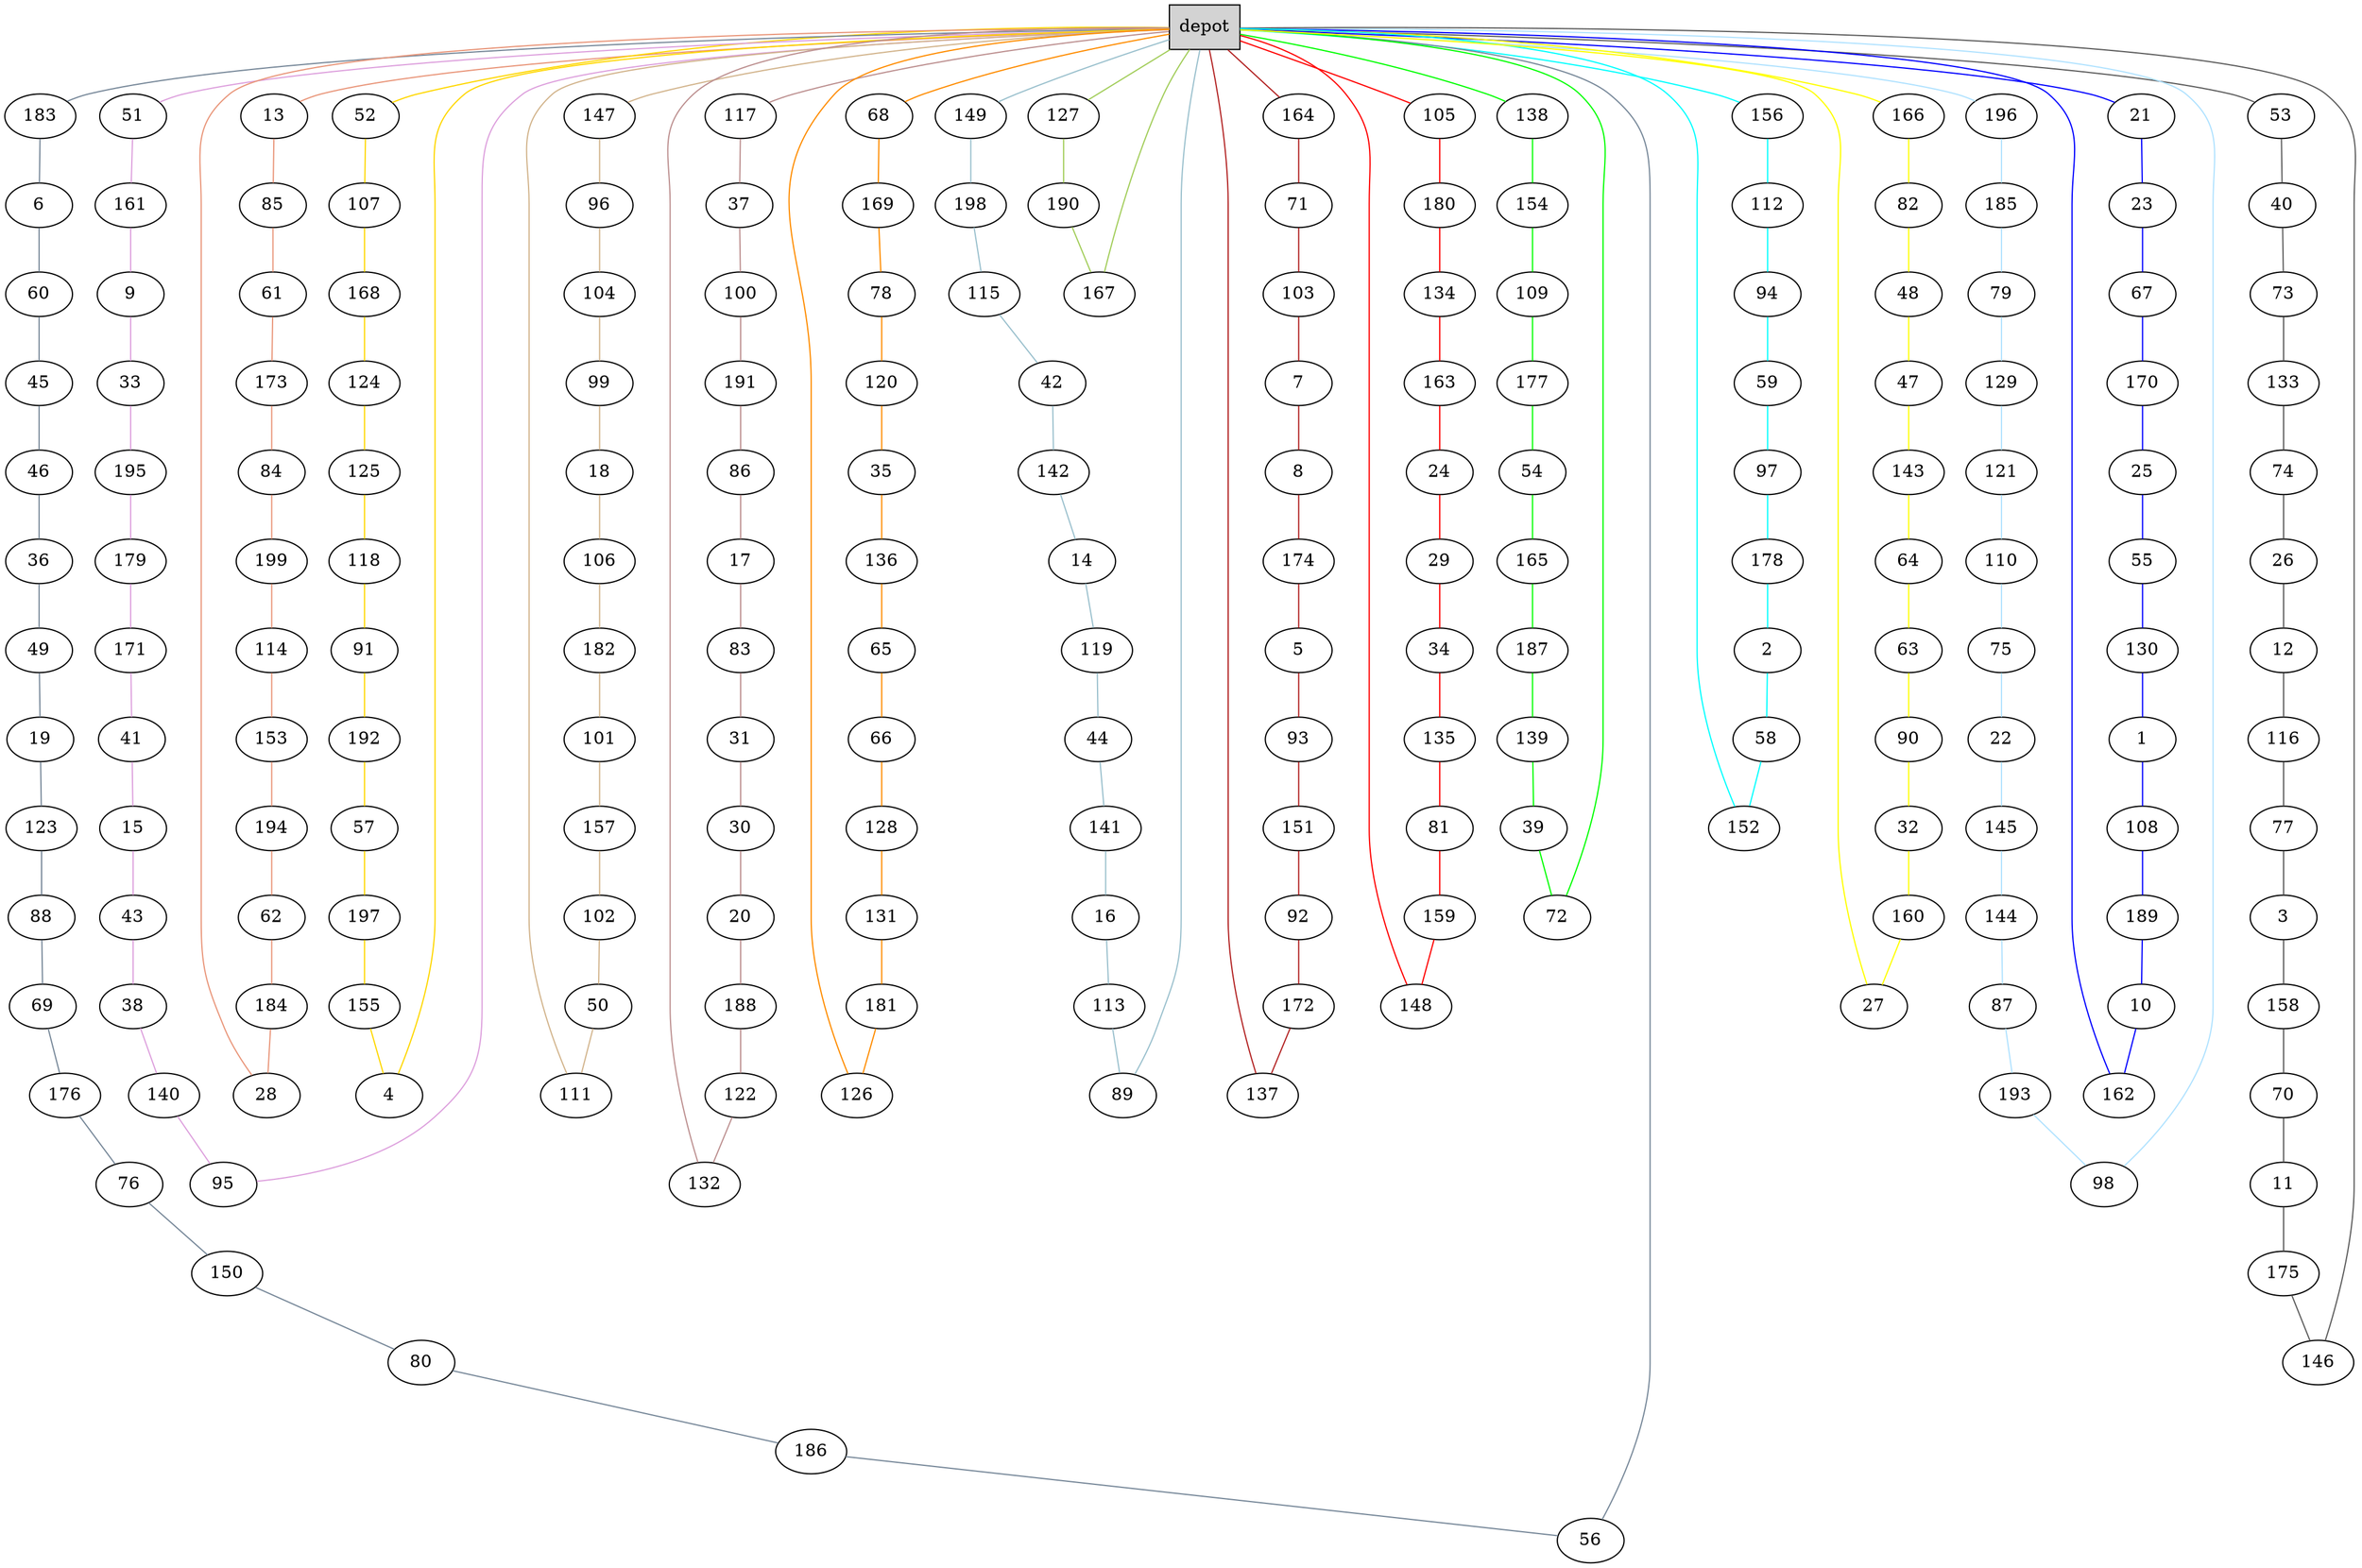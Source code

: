 graph G {
  0[shape = box, label = "depot", style = filled ];
  13[shape = ellipse];
  "0"--"13"[color = darksalmon];
  85[shape = ellipse];
  "13"--"85"[color = darksalmon];
  61[shape = ellipse];
  "85"--"61"[color = darksalmon];
  173[shape = ellipse];
  "61"--"173"[color = darksalmon];
  84[shape = ellipse];
  "173"--"84"[color = darksalmon];
  199[shape = ellipse];
  "84"--"199"[color = darksalmon];
  114[shape = ellipse];
  "199"--"114"[color = darksalmon];
  153[shape = ellipse];
  "114"--"153"[color = darksalmon];
  194[shape = ellipse];
  "153"--"194"[color = darksalmon];
  62[shape = ellipse];
  "194"--"62"[color = darksalmon];
  184[shape = ellipse];
  "62"--"184"[color = darksalmon];
  28[shape = ellipse];
  "184"--"28"[color = darksalmon];
  "28"--"0"[color = darksalmon];
  52[shape = ellipse];
  "0"--"52"[color = gold];
  107[shape = ellipse];
  "52"--"107"[color = gold];
  168[shape = ellipse];
  "107"--"168"[color = gold];
  124[shape = ellipse];
  "168"--"124"[color = gold];
  125[shape = ellipse];
  "124"--"125"[color = gold];
  118[shape = ellipse];
  "125"--"118"[color = gold];
  91[shape = ellipse];
  "118"--"91"[color = gold];
  192[shape = ellipse];
  "91"--"192"[color = gold];
  57[shape = ellipse];
  "192"--"57"[color = gold];
  197[shape = ellipse];
  "57"--"197"[color = gold];
  155[shape = ellipse];
  "197"--"155"[color = gold];
  4[shape = ellipse];
  "155"--"4"[color = gold];
  "4"--"0"[color = gold];
  51[shape = ellipse];
  "0"--"51"[color = plum];
  161[shape = ellipse];
  "51"--"161"[color = plum];
  9[shape = ellipse];
  "161"--"9"[color = plum];
  33[shape = ellipse];
  "9"--"33"[color = plum];
  195[shape = ellipse];
  "33"--"195"[color = plum];
  179[shape = ellipse];
  "195"--"179"[color = plum];
  171[shape = ellipse];
  "179"--"171"[color = plum];
  41[shape = ellipse];
  "171"--"41"[color = plum];
  15[shape = ellipse];
  "41"--"15"[color = plum];
  43[shape = ellipse];
  "15"--"43"[color = plum];
  38[shape = ellipse];
  "43"--"38"[color = plum];
  140[shape = ellipse];
  "38"--"140"[color = plum];
  95[shape = ellipse];
  "140"--"95"[color = plum];
  "95"--"0"[color = plum];
  147[shape = ellipse];
  "0"--"147"[color = tan];
  96[shape = ellipse];
  "147"--"96"[color = tan];
  104[shape = ellipse];
  "96"--"104"[color = tan];
  99[shape = ellipse];
  "104"--"99"[color = tan];
  18[shape = ellipse];
  "99"--"18"[color = tan];
  106[shape = ellipse];
  "18"--"106"[color = tan];
  182[shape = ellipse];
  "106"--"182"[color = tan];
  101[shape = ellipse];
  "182"--"101"[color = tan];
  157[shape = ellipse];
  "101"--"157"[color = tan];
  102[shape = ellipse];
  "157"--"102"[color = tan];
  50[shape = ellipse];
  "102"--"50"[color = tan];
  111[shape = ellipse];
  "50"--"111"[color = tan];
  "111"--"0"[color = tan];
  68[shape = ellipse];
  "0"--"68"[color = darkorange];
  169[shape = ellipse];
  "68"--"169"[color = darkorange];
  78[shape = ellipse];
  "169"--"78"[color = darkorange];
  120[shape = ellipse];
  "78"--"120"[color = darkorange];
  35[shape = ellipse];
  "120"--"35"[color = darkorange];
  136[shape = ellipse];
  "35"--"136"[color = darkorange];
  65[shape = ellipse];
  "136"--"65"[color = darkorange];
  66[shape = ellipse];
  "65"--"66"[color = darkorange];
  128[shape = ellipse];
  "66"--"128"[color = darkorange];
  131[shape = ellipse];
  "128"--"131"[color = darkorange];
  181[shape = ellipse];
  "131"--"181"[color = darkorange];
  126[shape = ellipse];
  "181"--"126"[color = darkorange];
  "126"--"0"[color = darkorange];
  117[shape = ellipse];
  "0"--"117"[color = rosybrown];
  37[shape = ellipse];
  "117"--"37"[color = rosybrown];
  100[shape = ellipse];
  "37"--"100"[color = rosybrown];
  191[shape = ellipse];
  "100"--"191"[color = rosybrown];
  86[shape = ellipse];
  "191"--"86"[color = rosybrown];
  17[shape = ellipse];
  "86"--"17"[color = rosybrown];
  83[shape = ellipse];
  "17"--"83"[color = rosybrown];
  31[shape = ellipse];
  "83"--"31"[color = rosybrown];
  30[shape = ellipse];
  "31"--"30"[color = rosybrown];
  20[shape = ellipse];
  "30"--"20"[color = rosybrown];
  188[shape = ellipse];
  "20"--"188"[color = rosybrown];
  122[shape = ellipse];
  "188"--"122"[color = rosybrown];
  132[shape = ellipse];
  "122"--"132"[color = rosybrown];
  "132"--"0"[color = rosybrown];
  127[shape = ellipse];
  "0"--"127"[color = darkolivegreen3];
  190[shape = ellipse];
  "127"--"190"[color = darkolivegreen3];
  167[shape = ellipse];
  "190"--"167"[color = darkolivegreen3];
  "167"--"0"[color = darkolivegreen3];
  149[shape = ellipse];
  "0"--"149"[color = lightblue3];
  198[shape = ellipse];
  "149"--"198"[color = lightblue3];
  115[shape = ellipse];
  "198"--"115"[color = lightblue3];
  42[shape = ellipse];
  "115"--"42"[color = lightblue3];
  142[shape = ellipse];
  "42"--"142"[color = lightblue3];
  14[shape = ellipse];
  "142"--"14"[color = lightblue3];
  119[shape = ellipse];
  "14"--"119"[color = lightblue3];
  44[shape = ellipse];
  "119"--"44"[color = lightblue3];
  141[shape = ellipse];
  "44"--"141"[color = lightblue3];
  16[shape = ellipse];
  "141"--"16"[color = lightblue3];
  113[shape = ellipse];
  "16"--"113"[color = lightblue3];
  89[shape = ellipse];
  "113"--"89"[color = lightblue3];
  "89"--"0"[color = lightblue3];
  164[shape = ellipse];
  "0"--"164"[color = firebrick];
  71[shape = ellipse];
  "164"--"71"[color = firebrick];
  103[shape = ellipse];
  "71"--"103"[color = firebrick];
  7[shape = ellipse];
  "103"--"7"[color = firebrick];
  8[shape = ellipse];
  "7"--"8"[color = firebrick];
  174[shape = ellipse];
  "8"--"174"[color = firebrick];
  5[shape = ellipse];
  "174"--"5"[color = firebrick];
  93[shape = ellipse];
  "5"--"93"[color = firebrick];
  151[shape = ellipse];
  "93"--"151"[color = firebrick];
  92[shape = ellipse];
  "151"--"92"[color = firebrick];
  172[shape = ellipse];
  "92"--"172"[color = firebrick];
  137[shape = ellipse];
  "172"--"137"[color = firebrick];
  "137"--"0"[color = firebrick];
  183[shape = ellipse];
  "0"--"183"[color = lightslategray];
  6[shape = ellipse];
  "183"--"6"[color = lightslategray];
  60[shape = ellipse];
  "6"--"60"[color = lightslategray];
  45[shape = ellipse];
  "60"--"45"[color = lightslategray];
  46[shape = ellipse];
  "45"--"46"[color = lightslategray];
  36[shape = ellipse];
  "46"--"36"[color = lightslategray];
  49[shape = ellipse];
  "36"--"49"[color = lightslategray];
  19[shape = ellipse];
  "49"--"19"[color = lightslategray];
  123[shape = ellipse];
  "19"--"123"[color = lightslategray];
  88[shape = ellipse];
  "123"--"88"[color = lightslategray];
  69[shape = ellipse];
  "88"--"69"[color = lightslategray];
  176[shape = ellipse];
  "69"--"176"[color = lightslategray];
  76[shape = ellipse];
  "176"--"76"[color = lightslategray];
  150[shape = ellipse];
  "76"--"150"[color = lightslategray];
  80[shape = ellipse];
  "150"--"80"[color = lightslategray];
  186[shape = ellipse];
  "80"--"186"[color = lightslategray];
  56[shape = ellipse];
  "186"--"56"[color = lightslategray];
  "56"--"0"[color = lightslategray];
  196[shape = ellipse];
  "0"--"196"[color = lightskyblue1];
  185[shape = ellipse];
  "196"--"185"[color = lightskyblue1];
  79[shape = ellipse];
  "185"--"79"[color = lightskyblue1];
  129[shape = ellipse];
  "79"--"129"[color = lightskyblue1];
  121[shape = ellipse];
  "129"--"121"[color = lightskyblue1];
  110[shape = ellipse];
  "121"--"110"[color = lightskyblue1];
  75[shape = ellipse];
  "110"--"75"[color = lightskyblue1];
  22[shape = ellipse];
  "75"--"22"[color = lightskyblue1];
  145[shape = ellipse];
  "22"--"145"[color = lightskyblue1];
  144[shape = ellipse];
  "145"--"144"[color = lightskyblue1];
  87[shape = ellipse];
  "144"--"87"[color = lightskyblue1];
  193[shape = ellipse];
  "87"--"193"[color = lightskyblue1];
  98[shape = ellipse];
  "193"--"98"[color = lightskyblue1];
  "98"--"0"[color = lightskyblue1];
  53[shape = ellipse];
  "0"--"53"[color = gray36];
  40[shape = ellipse];
  "53"--"40"[color = gray36];
  73[shape = ellipse];
  "40"--"73"[color = gray36];
  133[shape = ellipse];
  "73"--"133"[color = gray36];
  74[shape = ellipse];
  "133"--"74"[color = gray36];
  26[shape = ellipse];
  "74"--"26"[color = gray36];
  12[shape = ellipse];
  "26"--"12"[color = gray36];
  116[shape = ellipse];
  "12"--"116"[color = gray36];
  77[shape = ellipse];
  "116"--"77"[color = gray36];
  3[shape = ellipse];
  "77"--"3"[color = gray36];
  158[shape = ellipse];
  "3"--"158"[color = gray36];
  70[shape = ellipse];
  "158"--"70"[color = gray36];
  11[shape = ellipse];
  "70"--"11"[color = gray36];
  175[shape = ellipse];
  "11"--"175"[color = gray36];
  146[shape = ellipse];
  "175"--"146"[color = gray36];
  "146"--"0"[color = gray36];
  138[shape = ellipse];
  "0"--"138"[color = green];
  154[shape = ellipse];
  "138"--"154"[color = green];
  109[shape = ellipse];
  "154"--"109"[color = green];
  177[shape = ellipse];
  "109"--"177"[color = green];
  54[shape = ellipse];
  "177"--"54"[color = green];
  165[shape = ellipse];
  "54"--"165"[color = green];
  187[shape = ellipse];
  "165"--"187"[color = green];
  139[shape = ellipse];
  "187"--"139"[color = green];
  39[shape = ellipse];
  "139"--"39"[color = green];
  72[shape = ellipse];
  "39"--"72"[color = green];
  "72"--"0"[color = green];
  21[shape = ellipse];
  "0"--"21"[color = blue];
  23[shape = ellipse];
  "21"--"23"[color = blue];
  67[shape = ellipse];
  "23"--"67"[color = blue];
  170[shape = ellipse];
  "67"--"170"[color = blue];
  25[shape = ellipse];
  "170"--"25"[color = blue];
  55[shape = ellipse];
  "25"--"55"[color = blue];
  130[shape = ellipse];
  "55"--"130"[color = blue];
  1[shape = ellipse];
  "130"--"1"[color = blue];
  108[shape = ellipse];
  "1"--"108"[color = blue];
  189[shape = ellipse];
  "108"--"189"[color = blue];
  10[shape = ellipse];
  "189"--"10"[color = blue];
  162[shape = ellipse];
  "10"--"162"[color = blue];
  "162"--"0"[color = blue];
  105[shape = ellipse];
  "0"--"105"[color = red];
  180[shape = ellipse];
  "105"--"180"[color = red];
  134[shape = ellipse];
  "180"--"134"[color = red];
  163[shape = ellipse];
  "134"--"163"[color = red];
  24[shape = ellipse];
  "163"--"24"[color = red];
  29[shape = ellipse];
  "24"--"29"[color = red];
  34[shape = ellipse];
  "29"--"34"[color = red];
  135[shape = ellipse];
  "34"--"135"[color = red];
  81[shape = ellipse];
  "135"--"81"[color = red];
  159[shape = ellipse];
  "81"--"159"[color = red];
  148[shape = ellipse];
  "159"--"148"[color = red];
  "148"--"0"[color = red];
  156[shape = ellipse];
  "0"--"156"[color = cyan];
  112[shape = ellipse];
  "156"--"112"[color = cyan];
  94[shape = ellipse];
  "112"--"94"[color = cyan];
  59[shape = ellipse];
  "94"--"59"[color = cyan];
  97[shape = ellipse];
  "59"--"97"[color = cyan];
  178[shape = ellipse];
  "97"--"178"[color = cyan];
  2[shape = ellipse];
  "178"--"2"[color = cyan];
  58[shape = ellipse];
  "2"--"58"[color = cyan];
  152[shape = ellipse];
  "58"--"152"[color = cyan];
  "152"--"0"[color = cyan];
  166[shape = ellipse];
  "0"--"166"[color = yellow];
  82[shape = ellipse];
  "166"--"82"[color = yellow];
  48[shape = ellipse];
  "82"--"48"[color = yellow];
  47[shape = ellipse];
  "48"--"47"[color = yellow];
  143[shape = ellipse];
  "47"--"143"[color = yellow];
  64[shape = ellipse];
  "143"--"64"[color = yellow];
  63[shape = ellipse];
  "64"--"63"[color = yellow];
  90[shape = ellipse];
  "63"--"90"[color = yellow];
  32[shape = ellipse];
  "90"--"32"[color = yellow];
  160[shape = ellipse];
  "32"--"160"[color = yellow];
  27[shape = ellipse];
  "160"--"27"[color = yellow];
  "27"--"0"[color = yellow];
}
